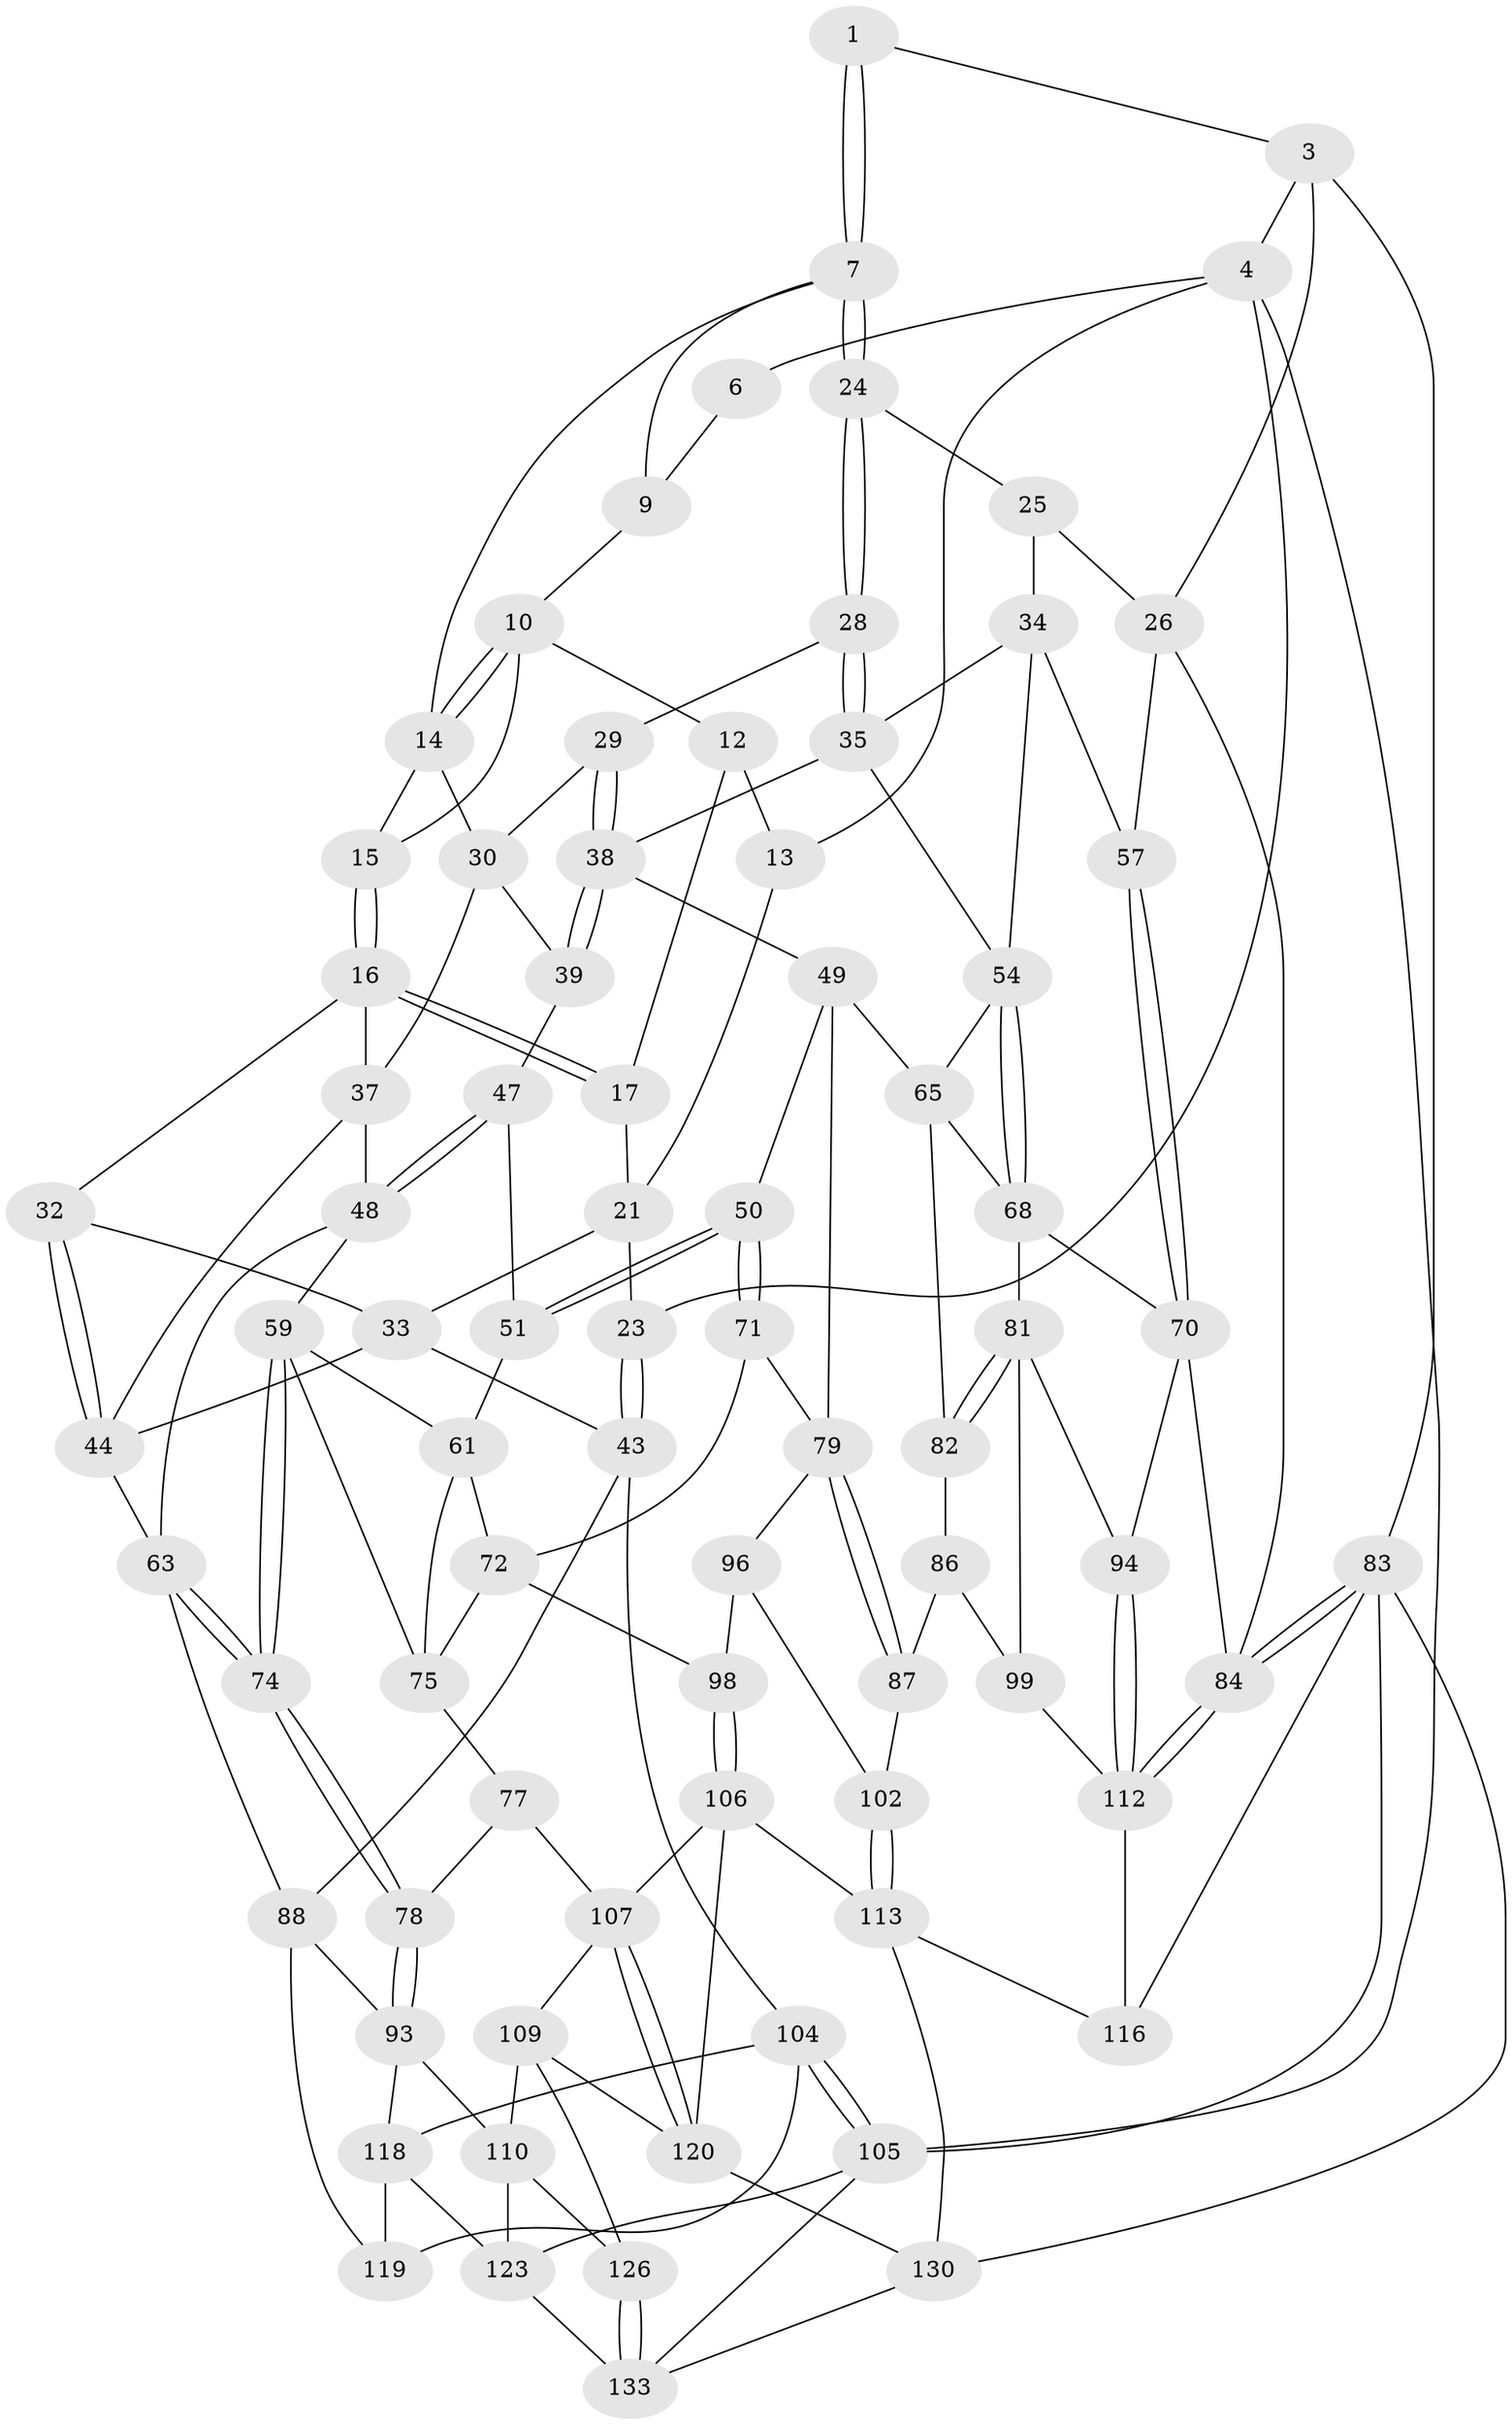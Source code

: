 // Generated by graph-tools (version 1.1) at 2025/52/02/27/25 19:52:44]
// undirected, 79 vertices, 172 edges
graph export_dot {
graph [start="1"]
  node [color=gray90,style=filled];
  1 [pos="+0.633893266931408+0",super="+2"];
  3 [pos="+1+0"];
  4 [pos="+0+0",super="+5"];
  6 [pos="+0.3732943572119516+0"];
  7 [pos="+0.5483183275427269+0.1415186671886524",super="+8"];
  9 [pos="+0.37603051749065075+0.04540060365391303"];
  10 [pos="+0.3610647521623814+0.09034499334097924",super="+11"];
  12 [pos="+0.3046329207323152+0.11540424420378241",super="+18"];
  13 [pos="+0.08906934709128092+0",super="+20"];
  14 [pos="+0.504512329234714+0.19574534853211042",super="+19"];
  15 [pos="+0.37221118004930376+0.24186495541958225"];
  16 [pos="+0.32572360702511904+0.2762208919952538",super="+31"];
  17 [pos="+0.26302545070009276+0.2072707635789195"];
  21 [pos="+0.13913762557243975+0.20304526218339608",super="+22"];
  23 [pos="+0+0.18796801420602738"];
  24 [pos="+0.7113469411114811+0.22504609712796367"];
  25 [pos="+0.9314881264880941+0",super="+27"];
  26 [pos="+1+0.25590152604492766",super="+56"];
  28 [pos="+0.7180182267382442+0.2585916401769491"];
  29 [pos="+0.6057538526669425+0.3000973740830961"];
  30 [pos="+0.4955274232014504+0.23292401449585173",super="+36"];
  32 [pos="+0.1733661892134896+0.35503435052525995"];
  33 [pos="+0.11368957561752198+0.30318266825569246",super="+42"];
  34 [pos="+0.7944170973514926+0.34827258092595315",super="+53"];
  35 [pos="+0.7865300867993972+0.3451380170332182",super="+40"];
  37 [pos="+0.3675818953203331+0.3884530219283305",super="+46"];
  38 [pos="+0.5838622020460498+0.4149344614253154",super="+41"];
  39 [pos="+0.5285197333325377+0.4042019475723853"];
  43 [pos="+0+0.5349684546890986",super="+90"];
  44 [pos="+0.1855323066970108+0.4860323560105186",super="+45"];
  47 [pos="+0.5052291377106387+0.41758962504436314",super="+52"];
  48 [pos="+0.3815469463153721+0.4179293408190225",super="+58"];
  49 [pos="+0.6049690092875402+0.4808665583165069",super="+67"];
  50 [pos="+0.548015245675302+0.5341085035380689"];
  51 [pos="+0.5338809792207035+0.5275643681797589",super="+62"];
  54 [pos="+0.8096493242302233+0.45631052358493984",super="+55"];
  57 [pos="+0.9578051626591915+0.48923064038817743"];
  59 [pos="+0.3924782276741174+0.5066772444904513",super="+60"];
  61 [pos="+0.44946504009436444+0.5242978231835054",super="+73"];
  63 [pos="+0.2169659822457147+0.538227742207516",super="+64"];
  65 [pos="+0.7150628032786348+0.5206982151940612",super="+66"];
  68 [pos="+0.8248266027609353+0.5504606298747836",super="+69"];
  70 [pos="+0.9225901267770454+0.5840803420231756",super="+91"];
  71 [pos="+0.5389062372727516+0.60190084633787"];
  72 [pos="+0.49950579110232024+0.5966632688848515",super="+92"];
  74 [pos="+0.3103800700147054+0.5819311390204901"];
  75 [pos="+0.42075902302739676+0.611578361588849",super="+76"];
  77 [pos="+0.3441028959004486+0.648352301895828"];
  78 [pos="+0.33063904123147664+0.625942737722406"];
  79 [pos="+0.6197328031477256+0.6232024833737428",super="+80"];
  81 [pos="+0.7753620244549687+0.6189624638174721",super="+95"];
  82 [pos="+0.7562248907741468+0.618622835919672"];
  83 [pos="+1+1",super="+131"];
  84 [pos="+1+0.780612043727094",super="+85"];
  86 [pos="+0.7009274645257332+0.6485824707146599",super="+100"];
  87 [pos="+0.6455911157041418+0.6630326645193996",super="+101"];
  88 [pos="+0.1304822718629342+0.6742773598042946",super="+89"];
  93 [pos="+0.14829561559672788+0.6979070048591054",super="+111"];
  94 [pos="+0.8530480631150511+0.6950853438133474"];
  96 [pos="+0.5457968509625727+0.6319627668327363",super="+97"];
  98 [pos="+0.478984848463942+0.7168159222303814"];
  99 [pos="+0.802366059541348+0.7469954896680734"];
  102 [pos="+0.6237646247061654+0.7485969647769963",super="+103"];
  104 [pos="+0+1",super="+127"];
  105 [pos="+0+1",super="+129"];
  106 [pos="+0.47048209651009976+0.7519694577780576",super="+114"];
  107 [pos="+0.38261279033533285+0.8098986719879603",super="+108"];
  109 [pos="+0.1995676124569559+0.7431098893622032",super="+121"];
  110 [pos="+0.18136585366237934+0.7420211930458197",super="+122"];
  112 [pos="+1+0.7807549022194734",super="+115"];
  113 [pos="+0.6132877694261162+0.8292226496991747",super="+117"];
  116 [pos="+0.8018599356002535+0.8465411607492647"];
  118 [pos="+0.08090739050064066+0.8343457491112684",super="+125"];
  119 [pos="+0+0.7399165641088671"];
  120 [pos="+0.369734487099767+0.8560116222355859",super="+128"];
  123 [pos="+0.1321401364275436+0.9131455642528354",super="+124"];
  126 [pos="+0.3249879535347919+0.9139708972887817"];
  130 [pos="+0.5776005549633018+1",super="+132"];
  133 [pos="+0.2821278750326901+1",super="+134"];
  1 -- 7;
  1 -- 7;
  1 -- 3;
  3 -- 4;
  3 -- 26;
  3 -- 83;
  4 -- 23;
  4 -- 105;
  4 -- 13;
  4 -- 6;
  6 -- 9;
  7 -- 24;
  7 -- 24;
  7 -- 9;
  7 -- 14;
  9 -- 10;
  10 -- 14;
  10 -- 14;
  10 -- 12;
  10 -- 15;
  12 -- 13 [weight=2];
  12 -- 17;
  13 -- 21;
  14 -- 30;
  14 -- 15;
  15 -- 16;
  15 -- 16;
  16 -- 17;
  16 -- 17;
  16 -- 32;
  16 -- 37;
  17 -- 21;
  21 -- 33;
  21 -- 23;
  23 -- 43;
  23 -- 43;
  24 -- 25;
  24 -- 28;
  24 -- 28;
  25 -- 26;
  25 -- 34;
  26 -- 57;
  26 -- 84;
  28 -- 29;
  28 -- 35;
  28 -- 35;
  29 -- 30;
  29 -- 38;
  29 -- 38;
  30 -- 37;
  30 -- 39;
  32 -- 33;
  32 -- 44;
  32 -- 44;
  33 -- 43;
  33 -- 44;
  34 -- 35;
  34 -- 57;
  34 -- 54;
  35 -- 38;
  35 -- 54;
  37 -- 48;
  37 -- 44;
  38 -- 39;
  38 -- 39;
  38 -- 49;
  39 -- 47;
  43 -- 104;
  43 -- 88;
  44 -- 63;
  47 -- 48;
  47 -- 48;
  47 -- 51 [weight=2];
  48 -- 59;
  48 -- 63;
  49 -- 50;
  49 -- 79;
  49 -- 65;
  50 -- 51;
  50 -- 51;
  50 -- 71;
  50 -- 71;
  51 -- 61;
  54 -- 68;
  54 -- 68;
  54 -- 65;
  57 -- 70;
  57 -- 70;
  59 -- 74;
  59 -- 74;
  59 -- 75;
  59 -- 61;
  61 -- 72;
  61 -- 75;
  63 -- 74;
  63 -- 74;
  63 -- 88;
  65 -- 68;
  65 -- 82;
  68 -- 70;
  68 -- 81;
  70 -- 94;
  70 -- 84;
  71 -- 72;
  71 -- 79;
  72 -- 98;
  72 -- 75;
  74 -- 78;
  74 -- 78;
  75 -- 77;
  77 -- 78;
  77 -- 107;
  78 -- 93;
  78 -- 93;
  79 -- 87;
  79 -- 87;
  79 -- 96;
  81 -- 82;
  81 -- 82;
  81 -- 99;
  81 -- 94;
  82 -- 86;
  83 -- 84;
  83 -- 84;
  83 -- 105;
  83 -- 116;
  83 -- 130;
  84 -- 112;
  84 -- 112;
  86 -- 87 [weight=2];
  86 -- 99;
  87 -- 102;
  88 -- 93;
  88 -- 119;
  93 -- 118;
  93 -- 110;
  94 -- 112;
  94 -- 112;
  96 -- 98;
  96 -- 102 [weight=2];
  98 -- 106;
  98 -- 106;
  99 -- 112;
  102 -- 113;
  102 -- 113;
  104 -- 105;
  104 -- 105;
  104 -- 119;
  104 -- 118;
  105 -- 123;
  105 -- 133;
  106 -- 107;
  106 -- 113;
  106 -- 120;
  107 -- 120;
  107 -- 120;
  107 -- 109;
  109 -- 110;
  109 -- 120;
  109 -- 126;
  110 -- 126;
  110 -- 123;
  112 -- 116;
  113 -- 130;
  113 -- 116;
  118 -- 119;
  118 -- 123;
  120 -- 130;
  123 -- 133;
  126 -- 133;
  126 -- 133;
  130 -- 133;
}
